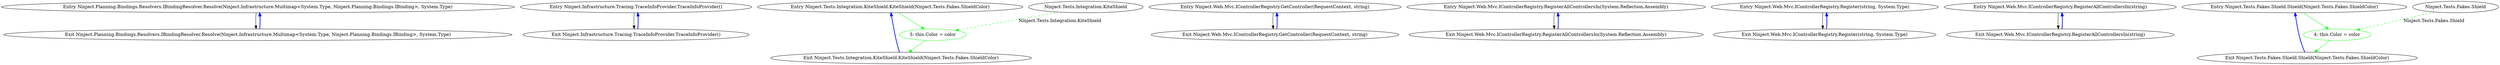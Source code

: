 digraph  {
m0_0 [cluster="Ninject.Planning.Bindings.Resolvers.IBindingResolver.Resolve(Ninject.Infrastructure.Multimap<System.Type, Ninject.Planning.Bindings.IBinding>, System.Type)", file="DefaultParameterTests.cs", label="Entry Ninject.Planning.Bindings.Resolvers.IBindingResolver.Resolve(Ninject.Infrastructure.Multimap<System.Type, Ninject.Planning.Bindings.IBinding>, System.Type)", span="31-31"];
m0_1 [cluster="Ninject.Planning.Bindings.Resolvers.IBindingResolver.Resolve(Ninject.Infrastructure.Multimap<System.Type, Ninject.Planning.Bindings.IBinding>, System.Type)", file="DefaultParameterTests.cs", label="Exit Ninject.Planning.Bindings.Resolvers.IBindingResolver.Resolve(Ninject.Infrastructure.Multimap<System.Type, Ninject.Planning.Bindings.IBinding>, System.Type)", span="31-31"];
m1_0 [cluster="Ninject.Infrastructure.Tracing.TraceInfoProvider.TraceInfoProvider()", file="INinjectSettings.cs", label="Entry Ninject.Infrastructure.Tracing.TraceInfoProvider.TraceInfoProvider()", span="35-35"];
m1_1 [cluster="Ninject.Infrastructure.Tracing.TraceInfoProvider.TraceInfoProvider()", file="INinjectSettings.cs", label="Exit Ninject.Infrastructure.Tracing.TraceInfoProvider.TraceInfoProvider()", span="35-35"];
m2_0 [cluster="Ninject.Tests.Integration.KiteShield.KiteShield(Ninject.Tests.Fakes.ShieldColor)", file="KiteShield.cs", label="Entry Ninject.Tests.Integration.KiteShield.KiteShield(Ninject.Tests.Fakes.ShieldColor)", span="8-8"];
m2_1 [cluster="Ninject.Tests.Integration.KiteShield.KiteShield(Ninject.Tests.Fakes.ShieldColor)", color=green, community=0, file="KiteShield.cs", label="3: this.Color = color", span="10-10"];
m2_2 [cluster="Ninject.Tests.Integration.KiteShield.KiteShield(Ninject.Tests.Fakes.ShieldColor)", file="KiteShield.cs", label="Exit Ninject.Tests.Integration.KiteShield.KiteShield(Ninject.Tests.Fakes.ShieldColor)", span="8-8"];
m2_3 [file="KiteShield.cs", label="Ninject.Tests.Integration.KiteShield", span=""];
m3_6 [cluster="Ninject.Web.Mvc.IControllerRegistry.GetController(RequestContext, string)", file="NinjectSettings.cs", label="Entry Ninject.Web.Mvc.IControllerRegistry.GetController(RequestContext, string)", span="12-12"];
m3_7 [cluster="Ninject.Web.Mvc.IControllerRegistry.GetController(RequestContext, string)", file="NinjectSettings.cs", label="Exit Ninject.Web.Mvc.IControllerRegistry.GetController(RequestContext, string)", span="12-12"];
m3_2 [cluster="Ninject.Web.Mvc.IControllerRegistry.RegisterAllControllersIn(System.Reflection.Assembly)", file="NinjectSettings.cs", label="Entry Ninject.Web.Mvc.IControllerRegistry.RegisterAllControllersIn(System.Reflection.Assembly)", span="9-9"];
m3_3 [cluster="Ninject.Web.Mvc.IControllerRegistry.RegisterAllControllersIn(System.Reflection.Assembly)", file="NinjectSettings.cs", label="Exit Ninject.Web.Mvc.IControllerRegistry.RegisterAllControllersIn(System.Reflection.Assembly)", span="9-9"];
m3_4 [cluster="Ninject.Web.Mvc.IControllerRegistry.Register(string, System.Type)", file="NinjectSettings.cs", label="Entry Ninject.Web.Mvc.IControllerRegistry.Register(string, System.Type)", span="11-11"];
m3_5 [cluster="Ninject.Web.Mvc.IControllerRegistry.Register(string, System.Type)", file="NinjectSettings.cs", label="Exit Ninject.Web.Mvc.IControllerRegistry.Register(string, System.Type)", span="11-11"];
m3_0 [cluster="Ninject.Web.Mvc.IControllerRegistry.RegisterAllControllersIn(string)", file="NinjectSettings.cs", label="Entry Ninject.Web.Mvc.IControllerRegistry.RegisterAllControllersIn(string)", span="8-8"];
m3_1 [cluster="Ninject.Web.Mvc.IControllerRegistry.RegisterAllControllersIn(string)", file="NinjectSettings.cs", label="Exit Ninject.Web.Mvc.IControllerRegistry.RegisterAllControllersIn(string)", span="8-8"];
m5_0 [cluster="Ninject.Tests.Fakes.Shield.Shield(Ninject.Tests.Fakes.ShieldColor)", file="Shield.cs", label="Entry Ninject.Tests.Fakes.Shield.Shield(Ninject.Tests.Fakes.ShieldColor)", span="15-15"];
m5_1 [cluster="Ninject.Tests.Fakes.Shield.Shield(Ninject.Tests.Fakes.ShieldColor)", color=green, community=0, file="Shield.cs", label="4: this.Color = color", span="17-17"];
m5_2 [cluster="Ninject.Tests.Fakes.Shield.Shield(Ninject.Tests.Fakes.ShieldColor)", file="Shield.cs", label="Exit Ninject.Tests.Fakes.Shield.Shield(Ninject.Tests.Fakes.ShieldColor)", span="15-15"];
m5_3 [file="Shield.cs", label="Ninject.Tests.Fakes.Shield", span=""];
m0_0 -> m0_1  [key=0, style=solid];
m0_1 -> m0_0  [color=blue, key=0, style=bold];
m1_0 -> m1_1  [key=0, style=solid];
m1_1 -> m1_0  [color=blue, key=0, style=bold];
m2_0 -> m2_1  [color=green, key=0, style=solid];
m2_1 -> m2_2  [color=green, key=0, style=solid];
m2_2 -> m2_0  [color=blue, key=0, style=bold];
m2_3 -> m2_1  [color=green, key=1, label="Ninject.Tests.Integration.KiteShield", style=dashed];
m3_6 -> m3_7  [key=0, style=solid];
m3_7 -> m3_6  [color=blue, key=0, style=bold];
m3_2 -> m3_3  [key=0, style=solid];
m3_3 -> m3_2  [color=blue, key=0, style=bold];
m3_4 -> m3_5  [key=0, style=solid];
m3_5 -> m3_4  [color=blue, key=0, style=bold];
m3_0 -> m3_1  [key=0, style=solid];
m3_1 -> m3_0  [color=blue, key=0, style=bold];
m5_0 -> m5_1  [color=green, key=0, style=solid];
m5_1 -> m5_2  [color=green, key=0, style=solid];
m5_2 -> m5_0  [color=blue, key=0, style=bold];
m5_3 -> m5_1  [color=green, key=1, label="Ninject.Tests.Fakes.Shield", style=dashed];
}
